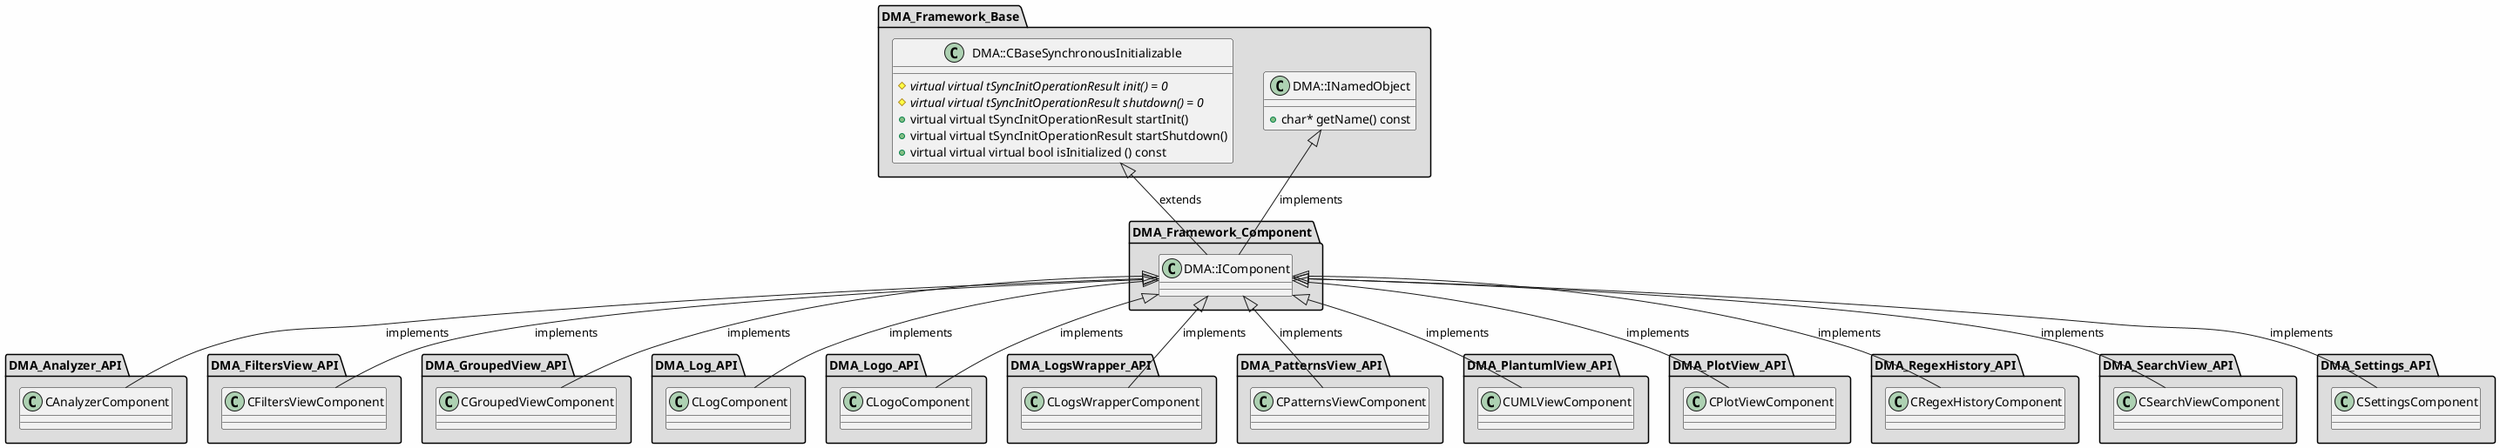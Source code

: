 
@startuml

skinparam backgroundColor #FEFEFE
skinparam wrapWidth 600
package "DMA_Analyzer_API" #DDDDDD
{

class "CAnalyzerComponent"
{
}

}

package "DMA_FiltersView_API" #DDDDDD
{

class "CFiltersViewComponent"
{
}

}

package "DMA_Framework_Base" #DDDDDD
{

class "DMA::CBaseSynchronousInitializable"
{
    # {abstract} virtual virtual tSyncInitOperationResult init() = 0
    # {abstract} virtual virtual tSyncInitOperationResult shutdown() = 0
    + virtual virtual tSyncInitOperationResult startInit()
    + virtual virtual tSyncInitOperationResult startShutdown()
    + virtual virtual virtual bool isInitialized () const
}

class "DMA::INamedObject"
{
    + char* getName() const
}

}

package "DMA_Framework_Component" #DDDDDD
{

class "DMA::IComponent"
{
}

}

package "DMA_GroupedView_API" #DDDDDD
{

class "CGroupedViewComponent"
{
}

}

package "DMA_Log_API" #DDDDDD
{

class "CLogComponent"
{
}

}

package "DMA_Logo_API" #DDDDDD
{

class "CLogoComponent"
{
}

}

package "DMA_LogsWrapper_API" #DDDDDD
{

class "CLogsWrapperComponent"
{
}

}

package "DMA_PatternsView_API" #DDDDDD
{

class "CPatternsViewComponent"
{
}

}

package "DMA_PlantumlView_API" #DDDDDD
{

class "CUMLViewComponent"
{
}

}

package "DMA_PlotView_API" #DDDDDD
{

class "CPlotViewComponent"
{
}

}

package "DMA_RegexHistory_API" #DDDDDD
{

class "CRegexHistoryComponent"
{
}

}

package "DMA_SearchView_API" #DDDDDD
{

class "CSearchViewComponent"
{
}

}

package "DMA_Settings_API" #DDDDDD
{

class "CSettingsComponent"
{
}

}

'====================Inheritance section====================
DMA::IComponent <|-- CAnalyzerComponent : implements
DMA::IComponent <|-- CFiltersViewComponent : implements
DMA::CBaseSynchronousInitializable <|-- DMA::IComponent : extends
DMA::INamedObject <|-- DMA::IComponent : implements
DMA::IComponent <|-- CGroupedViewComponent : implements
DMA::IComponent <|-- CLogComponent : implements
DMA::IComponent <|-- CLogoComponent : implements
DMA::IComponent <|-- CLogsWrapperComponent : implements
DMA::IComponent <|-- CPatternsViewComponent : implements
DMA::IComponent <|-- CUMLViewComponent : implements
DMA::IComponent <|-- CPlotViewComponent : implements
DMA::IComponent <|-- CRegexHistoryComponent : implements
DMA::IComponent <|-- CSearchViewComponent : implements
DMA::IComponent <|-- CSettingsComponent : implements

@enduml